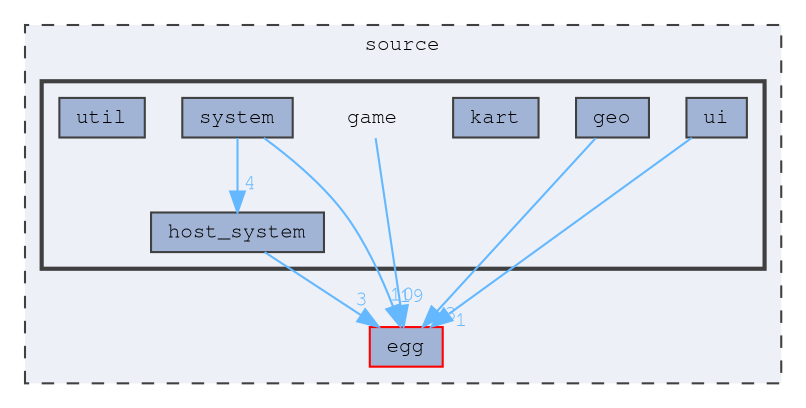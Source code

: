 digraph "source/game"
{
 // LATEX_PDF_SIZE
  bgcolor="transparent";
  edge [fontname=FreeMono,fontsize=10,labelfontname=FreeMono,labelfontsize=10];
  node [fontname=FreeMono,fontsize=10,shape=box,height=0.2,width=0.4];
  compound=true
  subgraph clusterdir_b2f33c71d4aa5e7af42a1ca61ff5af1b {
    graph [ bgcolor="#edf0f7", pencolor="grey25", label="source", fontname=FreeMono,fontsize=10 style="filled,dashed", URL="dir_b2f33c71d4aa5e7af42a1ca61ff5af1b.html",tooltip=""]
  dir_dfa3dd376ef284b4fe91688c4c5b67ec [label="egg", fillcolor="#a2b4d6", color="red", style="filled", URL="dir_dfa3dd376ef284b4fe91688c4c5b67ec.html",tooltip=""];
  subgraph clusterdir_9ea5017e8fa7189fb9af6fe82af05461 {
    graph [ bgcolor="#edf0f7", pencolor="grey25", label="", fontname=FreeMono,fontsize=10 style="filled,bold", URL="dir_9ea5017e8fa7189fb9af6fe82af05461.html",tooltip=""]
    dir_9ea5017e8fa7189fb9af6fe82af05461 [shape=plaintext, label="game"];
  dir_60279ab551deee43ead5f0018e1e0cee [label="geo", fillcolor="#a2b4d6", color="grey25", style="filled", URL="dir_60279ab551deee43ead5f0018e1e0cee.html",tooltip=""];
  dir_44b515eb409b2fb9e7cf4ac48543db6d [label="host_system", fillcolor="#a2b4d6", color="grey25", style="filled", URL="dir_44b515eb409b2fb9e7cf4ac48543db6d.html",tooltip=""];
  dir_08f2e9109a3e9d1a5838c3cb9dd65cd4 [label="kart", fillcolor="#a2b4d6", color="grey25", style="filled", URL="dir_08f2e9109a3e9d1a5838c3cb9dd65cd4.html",tooltip=""];
  dir_76b1465163afa8288f95bcedc8109a9a [label="system", fillcolor="#a2b4d6", color="grey25", style="filled", URL="dir_76b1465163afa8288f95bcedc8109a9a.html",tooltip=""];
  dir_e289bcd2df3e0c1b092339898d2b01ed [label="ui", fillcolor="#a2b4d6", color="grey25", style="filled", URL="dir_e289bcd2df3e0c1b092339898d2b01ed.html",tooltip=""];
  dir_d2ac5e19d2ea51b0d3946af4796bd5b8 [label="util", fillcolor="#a2b4d6", color="grey25", style="filled", URL="dir_d2ac5e19d2ea51b0d3946af4796bd5b8.html",tooltip=""];
  }
  }
  dir_9ea5017e8fa7189fb9af6fe82af05461->dir_dfa3dd376ef284b4fe91688c4c5b67ec [headlabel="19", labeldistance=1.5 headhref="dir_000004_000002.html" color="steelblue1" fontcolor="steelblue1"];
  dir_60279ab551deee43ead5f0018e1e0cee->dir_dfa3dd376ef284b4fe91688c4c5b67ec [headlabel="3", labeldistance=1.5 headhref="dir_000005_000002.html" color="steelblue1" fontcolor="steelblue1"];
  dir_44b515eb409b2fb9e7cf4ac48543db6d->dir_dfa3dd376ef284b4fe91688c4c5b67ec [headlabel="3", labeldistance=1.5 headhref="dir_000007_000002.html" color="steelblue1" fontcolor="steelblue1"];
  dir_76b1465163afa8288f95bcedc8109a9a->dir_44b515eb409b2fb9e7cf4ac48543db6d [headlabel="4", labeldistance=1.5 headhref="dir_000018_000007.html" color="steelblue1" fontcolor="steelblue1"];
  dir_76b1465163afa8288f95bcedc8109a9a->dir_dfa3dd376ef284b4fe91688c4c5b67ec [headlabel="10", labeldistance=1.5 headhref="dir_000018_000002.html" color="steelblue1" fontcolor="steelblue1"];
  dir_e289bcd2df3e0c1b092339898d2b01ed->dir_dfa3dd376ef284b4fe91688c4c5b67ec [headlabel="1", labeldistance=1.5 headhref="dir_000019_000002.html" color="steelblue1" fontcolor="steelblue1"];
}
